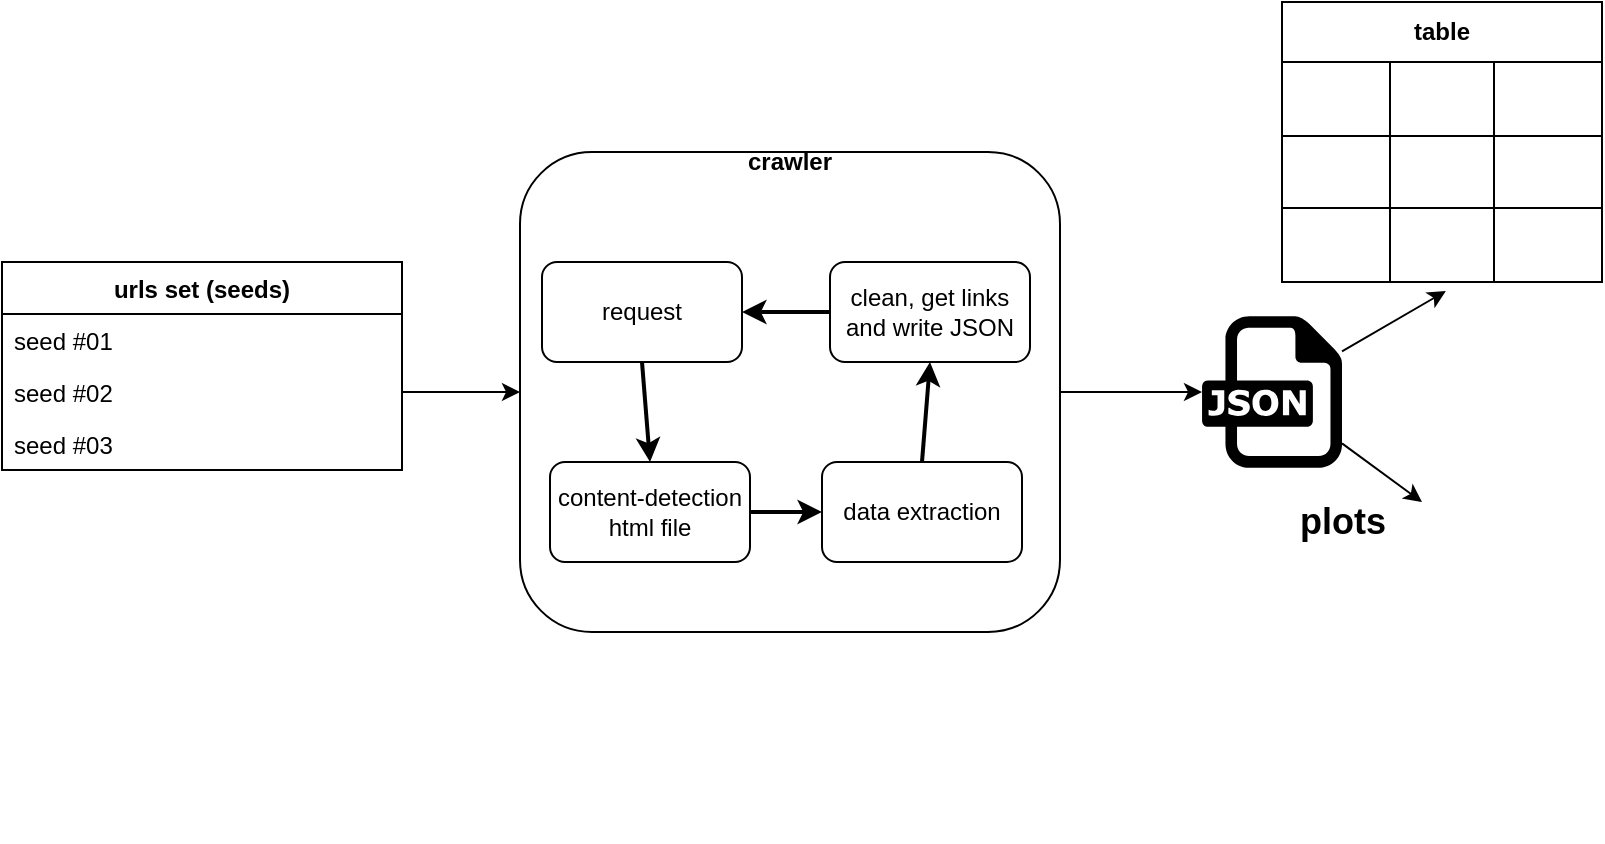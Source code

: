 <mxfile version="14.6.13" type="device"><diagram id="O2JYXYdFsTaZpLYM1Y3f" name="Page-1"><mxGraphModel dx="513" dy="358" grid="1" gridSize="10" guides="1" tooltips="1" connect="1" arrows="1" fold="1" page="1" pageScale="1" pageWidth="827" pageHeight="1169" math="0" shadow="0"><root><mxCell id="0"/><mxCell id="1" parent="0"/><mxCell id="W3lC02KwjOeNAdCdPrjF-1" value="" style="rounded=1;whiteSpace=wrap;html=1;fillColor=none;" parent="1" vertex="1"><mxGeometry x="279" y="335" width="270" height="240" as="geometry"/></mxCell><mxCell id="W3lC02KwjOeNAdCdPrjF-2" value="request" style="rounded=1;whiteSpace=wrap;html=1;" parent="1" vertex="1"><mxGeometry x="290" y="390" width="100" height="50" as="geometry"/></mxCell><mxCell id="W3lC02KwjOeNAdCdPrjF-8" value="clean, get links and write JSON" style="rounded=1;whiteSpace=wrap;html=1;" parent="1" vertex="1"><mxGeometry x="434" y="390" width="100" height="50" as="geometry"/></mxCell><mxCell id="W3lC02KwjOeNAdCdPrjF-9" value="data extraction" style="rounded=1;whiteSpace=wrap;html=1;" parent="1" vertex="1"><mxGeometry x="430" y="490" width="100" height="50" as="geometry"/></mxCell><mxCell id="W3lC02KwjOeNAdCdPrjF-12" value="content-detection&lt;br&gt;html file" style="rounded=1;whiteSpace=wrap;html=1;" parent="1" vertex="1"><mxGeometry x="294" y="490" width="100" height="50" as="geometry"/></mxCell><mxCell id="W3lC02KwjOeNAdCdPrjF-13" value="" style="endArrow=classic;html=1;exitX=0.5;exitY=1;exitDx=0;exitDy=0;entryX=0.5;entryY=0;entryDx=0;entryDy=0;strokeWidth=2;" parent="1" source="W3lC02KwjOeNAdCdPrjF-2" target="W3lC02KwjOeNAdCdPrjF-12" edge="1"><mxGeometry width="50" height="50" relative="1" as="geometry"><mxPoint x="631" y="510" as="sourcePoint"/><mxPoint x="681" y="460" as="targetPoint"/></mxGeometry></mxCell><mxCell id="W3lC02KwjOeNAdCdPrjF-14" value="" style="endArrow=classic;html=1;exitX=1;exitY=0.5;exitDx=0;exitDy=0;entryX=0;entryY=0.5;entryDx=0;entryDy=0;strokeWidth=2;" parent="1" source="W3lC02KwjOeNAdCdPrjF-12" target="W3lC02KwjOeNAdCdPrjF-9" edge="1"><mxGeometry width="50" height="50" relative="1" as="geometry"><mxPoint x="631" y="510" as="sourcePoint"/><mxPoint x="681" y="460" as="targetPoint"/></mxGeometry></mxCell><mxCell id="W3lC02KwjOeNAdCdPrjF-15" value="" style="endArrow=classic;html=1;exitX=0.5;exitY=0;exitDx=0;exitDy=0;entryX=0.5;entryY=1;entryDx=0;entryDy=0;strokeWidth=2;" parent="1" source="W3lC02KwjOeNAdCdPrjF-9" target="W3lC02KwjOeNAdCdPrjF-8" edge="1"><mxGeometry width="50" height="50" relative="1" as="geometry"><mxPoint x="631" y="510" as="sourcePoint"/><mxPoint x="681" y="460" as="targetPoint"/></mxGeometry></mxCell><mxCell id="W3lC02KwjOeNAdCdPrjF-31" value="" style="shape=image;html=1;verticalAlign=top;verticalLabelPosition=bottom;labelBackgroundColor=#ffffff;imageAspect=0;aspect=fixed;image=https://cdn3.iconfinder.com/data/icons/materia-halloween-free/24/039_004_spider_danger_halloween_poison-128.png" parent="1" vertex="1"><mxGeometry x="384" y="350" width="60" height="60" as="geometry"/></mxCell><mxCell id="W3lC02KwjOeNAdCdPrjF-32" value="&lt;b&gt;crawler&lt;/b&gt;" style="text;html=1;strokeColor=none;fillColor=none;align=center;verticalAlign=middle;whiteSpace=wrap;rounded=0;" parent="1" vertex="1"><mxGeometry x="394" y="330" width="40" height="20" as="geometry"/></mxCell><mxCell id="W3lC02KwjOeNAdCdPrjF-43" value="" style="shape=image;html=1;verticalAlign=top;verticalLabelPosition=bottom;labelBackgroundColor=#ffffff;imageAspect=0;aspect=fixed;image=https://cdn4.iconfinder.com/data/icons/hodgepodge-free/32/bar_chart_graph_analysis-128.png" parent="1" vertex="1"><mxGeometry x="640" y="500" width="180" height="180" as="geometry"/></mxCell><mxCell id="W3lC02KwjOeNAdCdPrjF-45" value="" style="dashed=0;outlineConnect=0;html=1;align=center;labelPosition=center;verticalLabelPosition=bottom;verticalAlign=top;shape=mxgraph.weblogos.json" parent="1" vertex="1"><mxGeometry x="620" y="417.1" width="70" height="75.8" as="geometry"/></mxCell><mxCell id="W3lC02KwjOeNAdCdPrjF-54" value="table" style="shape=table;html=1;whiteSpace=wrap;startSize=30;container=1;collapsible=0;childLayout=tableLayout;fontStyle=1;align=center;" parent="1" vertex="1"><mxGeometry x="660" y="260" width="160" height="140" as="geometry"/></mxCell><mxCell id="W3lC02KwjOeNAdCdPrjF-59" value="" style="shape=partialRectangle;html=1;whiteSpace=wrap;collapsible=0;dropTarget=0;pointerEvents=0;fillColor=none;top=0;left=0;bottom=0;right=0;points=[[0,0.5],[1,0.5]];portConstraint=eastwest;" parent="W3lC02KwjOeNAdCdPrjF-54" vertex="1"><mxGeometry y="30" width="160" height="37" as="geometry"/></mxCell><mxCell id="W3lC02KwjOeNAdCdPrjF-60" value="" style="shape=partialRectangle;html=1;whiteSpace=wrap;connectable=0;fillColor=none;top=0;left=0;bottom=0;right=0;overflow=hidden;" parent="W3lC02KwjOeNAdCdPrjF-59" vertex="1"><mxGeometry width="54" height="37" as="geometry"/></mxCell><mxCell id="W3lC02KwjOeNAdCdPrjF-61" value="" style="shape=partialRectangle;html=1;whiteSpace=wrap;connectable=0;fillColor=none;top=0;left=0;bottom=0;right=0;overflow=hidden;" parent="W3lC02KwjOeNAdCdPrjF-59" vertex="1"><mxGeometry x="54" width="52" height="37" as="geometry"/></mxCell><mxCell id="W3lC02KwjOeNAdCdPrjF-62" value="" style="shape=partialRectangle;html=1;whiteSpace=wrap;connectable=0;fillColor=none;top=0;left=0;bottom=0;right=0;overflow=hidden;" parent="W3lC02KwjOeNAdCdPrjF-59" vertex="1"><mxGeometry x="106" width="54" height="37" as="geometry"/></mxCell><mxCell id="W3lC02KwjOeNAdCdPrjF-63" value="" style="shape=partialRectangle;html=1;whiteSpace=wrap;collapsible=0;dropTarget=0;pointerEvents=0;fillColor=none;top=0;left=0;bottom=0;right=0;points=[[0,0.5],[1,0.5]];portConstraint=eastwest;" parent="W3lC02KwjOeNAdCdPrjF-54" vertex="1"><mxGeometry y="67" width="160" height="36" as="geometry"/></mxCell><mxCell id="W3lC02KwjOeNAdCdPrjF-64" value="" style="shape=partialRectangle;html=1;whiteSpace=wrap;connectable=0;fillColor=none;top=0;left=0;bottom=0;right=0;overflow=hidden;" parent="W3lC02KwjOeNAdCdPrjF-63" vertex="1"><mxGeometry width="54" height="36" as="geometry"/></mxCell><mxCell id="W3lC02KwjOeNAdCdPrjF-65" value="" style="shape=partialRectangle;html=1;whiteSpace=wrap;connectable=0;fillColor=none;top=0;left=0;bottom=0;right=0;overflow=hidden;" parent="W3lC02KwjOeNAdCdPrjF-63" vertex="1"><mxGeometry x="54" width="52" height="36" as="geometry"/></mxCell><mxCell id="W3lC02KwjOeNAdCdPrjF-66" value="" style="shape=partialRectangle;html=1;whiteSpace=wrap;connectable=0;fillColor=none;top=0;left=0;bottom=0;right=0;overflow=hidden;" parent="W3lC02KwjOeNAdCdPrjF-63" vertex="1"><mxGeometry x="106" width="54" height="36" as="geometry"/></mxCell><mxCell id="W3lC02KwjOeNAdCdPrjF-55" value="" style="shape=partialRectangle;html=1;whiteSpace=wrap;collapsible=0;dropTarget=0;pointerEvents=0;fillColor=none;top=0;left=0;bottom=0;right=0;points=[[0,0.5],[1,0.5]];portConstraint=eastwest;" parent="W3lC02KwjOeNAdCdPrjF-54" vertex="1"><mxGeometry y="103" width="160" height="37" as="geometry"/></mxCell><mxCell id="W3lC02KwjOeNAdCdPrjF-56" value="" style="shape=partialRectangle;html=1;whiteSpace=wrap;connectable=0;fillColor=none;top=0;left=0;bottom=0;right=0;overflow=hidden;" parent="W3lC02KwjOeNAdCdPrjF-55" vertex="1"><mxGeometry width="54" height="37" as="geometry"/></mxCell><mxCell id="W3lC02KwjOeNAdCdPrjF-57" value="" style="shape=partialRectangle;html=1;whiteSpace=wrap;connectable=0;fillColor=none;top=0;left=0;bottom=0;right=0;overflow=hidden;" parent="W3lC02KwjOeNAdCdPrjF-55" vertex="1"><mxGeometry x="54" width="52" height="37" as="geometry"/></mxCell><mxCell id="W3lC02KwjOeNAdCdPrjF-58" value="" style="shape=partialRectangle;html=1;whiteSpace=wrap;connectable=0;fillColor=none;top=0;left=0;bottom=0;right=0;overflow=hidden;" parent="W3lC02KwjOeNAdCdPrjF-55" vertex="1"><mxGeometry x="106" width="54" height="37" as="geometry"/></mxCell><mxCell id="W3lC02KwjOeNAdCdPrjF-113" value="&lt;b&gt;&lt;font style=&quot;font-size: 18px&quot;&gt;plots&lt;/font&gt;&lt;/b&gt;" style="text;html=1;align=center;verticalAlign=middle;resizable=0;points=[];autosize=1;" parent="1" vertex="1"><mxGeometry x="660" y="510" width="60" height="20" as="geometry"/></mxCell><mxCell id="CiIggXd9mSr5Qs3NF_FK-1" value="" style="group" parent="1" vertex="1" connectable="0"><mxGeometry x="20" y="390" width="200" height="104" as="geometry"/></mxCell><mxCell id="W3lC02KwjOeNAdCdPrjF-35" value="urls set (seeds)" style="swimlane;fontStyle=1;childLayout=stackLayout;horizontal=1;startSize=26;fillColor=none;horizontalStack=0;resizeParent=1;resizeParentMax=0;resizeLast=0;collapsible=1;marginBottom=0;" parent="CiIggXd9mSr5Qs3NF_FK-1" vertex="1"><mxGeometry width="200" height="104" as="geometry"/></mxCell><mxCell id="W3lC02KwjOeNAdCdPrjF-37" value="seed #01" style="text;strokeColor=none;fillColor=none;align=left;verticalAlign=top;spacingLeft=4;spacingRight=4;overflow=hidden;rotatable=0;points=[[0,0.5],[1,0.5]];portConstraint=eastwest;" parent="W3lC02KwjOeNAdCdPrjF-35" vertex="1"><mxGeometry y="26" width="200" height="26" as="geometry"/></mxCell><mxCell id="W3lC02KwjOeNAdCdPrjF-38" value="seed #02" style="text;strokeColor=none;fillColor=none;align=left;verticalAlign=top;spacingLeft=4;spacingRight=4;overflow=hidden;rotatable=0;points=[[0,0.5],[1,0.5]];portConstraint=eastwest;" parent="W3lC02KwjOeNAdCdPrjF-35" vertex="1"><mxGeometry y="52" width="200" height="26" as="geometry"/></mxCell><mxCell id="W3lC02KwjOeNAdCdPrjF-36" value="seed #03" style="text;strokeColor=none;fillColor=none;align=left;verticalAlign=top;spacingLeft=4;spacingRight=4;overflow=hidden;rotatable=0;points=[[0,0.5],[1,0.5]];portConstraint=eastwest;" parent="W3lC02KwjOeNAdCdPrjF-35" vertex="1"><mxGeometry y="78" width="200" height="26" as="geometry"/></mxCell><mxCell id="W3lC02KwjOeNAdCdPrjF-33" value="" style="shape=image;html=1;verticalAlign=top;verticalLabelPosition=bottom;labelBackgroundColor=#ffffff;imageAspect=0;aspect=fixed;image=https://cdn2.iconfinder.com/data/icons/spring-31/30/Sprout-128.png" parent="CiIggXd9mSr5Qs3NF_FK-1" vertex="1"><mxGeometry x="110" y="32" width="60" height="60" as="geometry"/></mxCell><mxCell id="CiIggXd9mSr5Qs3NF_FK-2" value="" style="endArrow=classic;html=1;exitX=1;exitY=0.5;exitDx=0;exitDy=0;entryX=0;entryY=0.5;entryDx=0;entryDy=0;" parent="1" source="W3lC02KwjOeNAdCdPrjF-38" target="W3lC02KwjOeNAdCdPrjF-1" edge="1"><mxGeometry width="50" height="50" relative="1" as="geometry"><mxPoint x="700" y="510" as="sourcePoint"/><mxPoint x="270" y="450" as="targetPoint"/></mxGeometry></mxCell><mxCell id="CiIggXd9mSr5Qs3NF_FK-3" value="" style="endArrow=classic;html=1;exitX=1;exitY=0.5;exitDx=0;exitDy=0;" parent="1" source="W3lC02KwjOeNAdCdPrjF-1" target="W3lC02KwjOeNAdCdPrjF-45" edge="1"><mxGeometry width="50" height="50" relative="1" as="geometry"><mxPoint x="450" y="470" as="sourcePoint"/><mxPoint x="500" y="420" as="targetPoint"/></mxGeometry></mxCell><mxCell id="CiIggXd9mSr5Qs3NF_FK-5" value="" style="endArrow=classic;html=1;entryX=0.512;entryY=1.123;entryDx=0;entryDy=0;entryPerimeter=0;" parent="1" source="W3lC02KwjOeNAdCdPrjF-45" target="W3lC02KwjOeNAdCdPrjF-55" edge="1"><mxGeometry width="50" height="50" relative="1" as="geometry"><mxPoint x="450" y="550" as="sourcePoint"/><mxPoint x="500" y="500" as="targetPoint"/></mxGeometry></mxCell><mxCell id="CiIggXd9mSr5Qs3NF_FK-6" value="" style="endArrow=classic;html=1;" parent="1" source="W3lC02KwjOeNAdCdPrjF-45" edge="1"><mxGeometry width="50" height="50" relative="1" as="geometry"><mxPoint x="700" y="480" as="sourcePoint"/><mxPoint x="730" y="510" as="targetPoint"/></mxGeometry></mxCell><mxCell id="J37yfx1PWuu4v2v8Dh12-2" value="" style="endArrow=classic;html=1;exitX=0;exitY=0.5;exitDx=0;exitDy=0;entryX=1;entryY=0.5;entryDx=0;entryDy=0;strokeWidth=2;" edge="1" parent="1" source="W3lC02KwjOeNAdCdPrjF-8" target="W3lC02KwjOeNAdCdPrjF-2"><mxGeometry width="50" height="50" relative="1" as="geometry"><mxPoint x="396" y="454.71" as="sourcePoint"/><mxPoint x="432" y="454.71" as="targetPoint"/></mxGeometry></mxCell></root></mxGraphModel></diagram></mxfile>